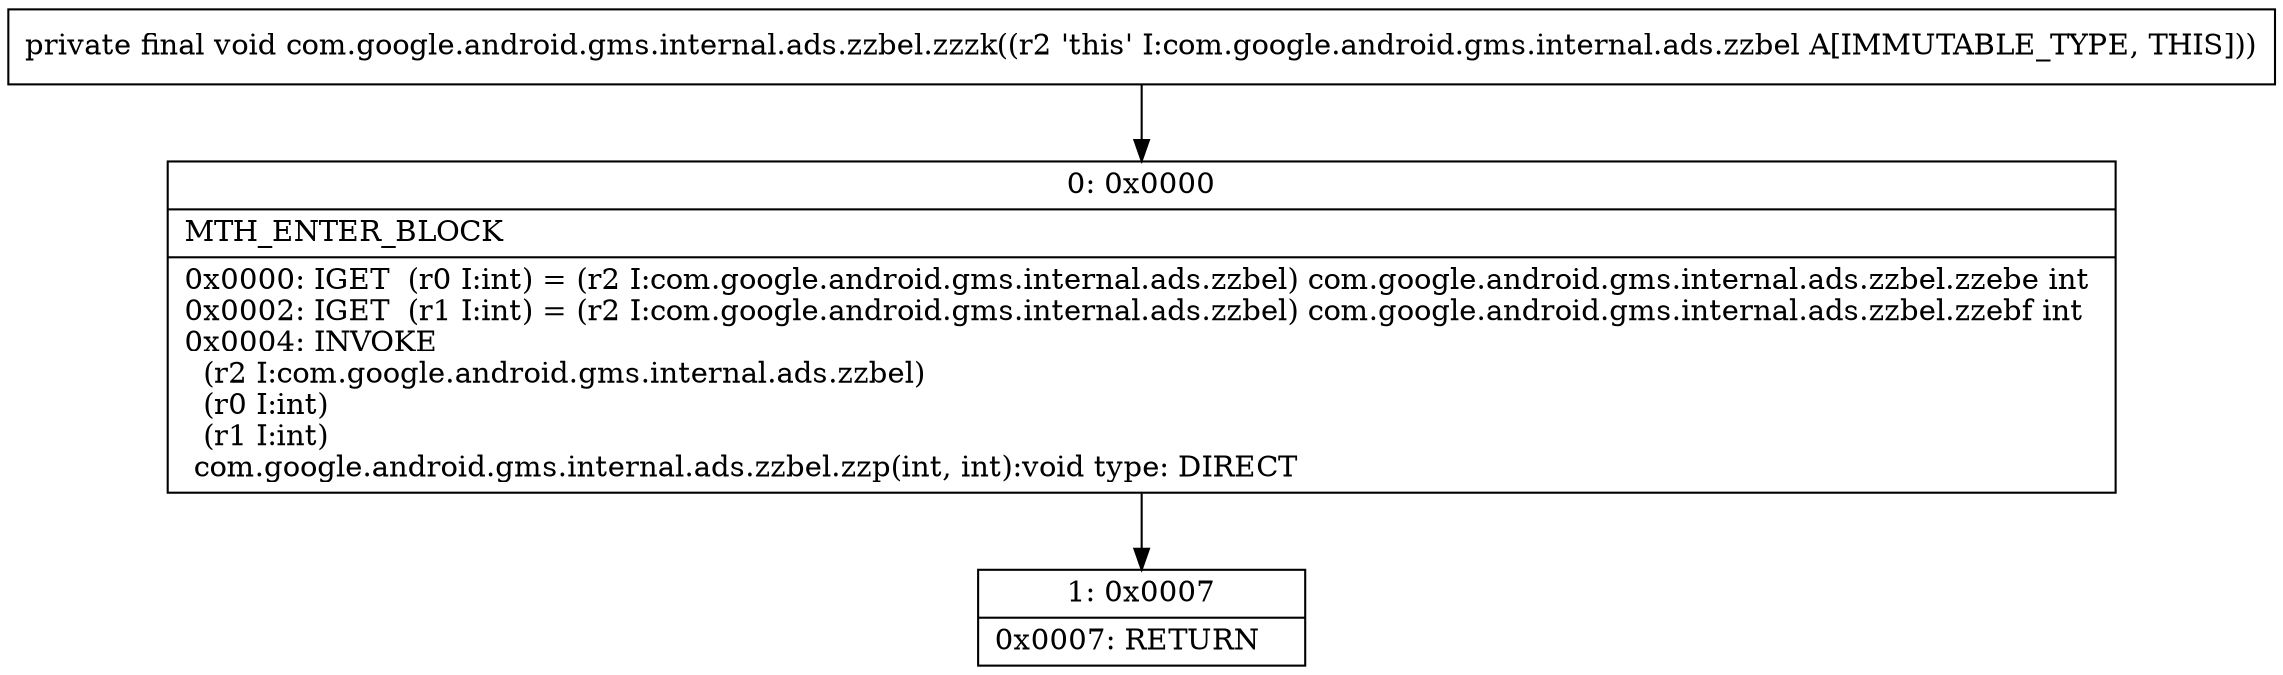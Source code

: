 digraph "CFG forcom.google.android.gms.internal.ads.zzbel.zzzk()V" {
Node_0 [shape=record,label="{0\:\ 0x0000|MTH_ENTER_BLOCK\l|0x0000: IGET  (r0 I:int) = (r2 I:com.google.android.gms.internal.ads.zzbel) com.google.android.gms.internal.ads.zzbel.zzebe int \l0x0002: IGET  (r1 I:int) = (r2 I:com.google.android.gms.internal.ads.zzbel) com.google.android.gms.internal.ads.zzbel.zzebf int \l0x0004: INVOKE  \l  (r2 I:com.google.android.gms.internal.ads.zzbel)\l  (r0 I:int)\l  (r1 I:int)\l com.google.android.gms.internal.ads.zzbel.zzp(int, int):void type: DIRECT \l}"];
Node_1 [shape=record,label="{1\:\ 0x0007|0x0007: RETURN   \l}"];
MethodNode[shape=record,label="{private final void com.google.android.gms.internal.ads.zzbel.zzzk((r2 'this' I:com.google.android.gms.internal.ads.zzbel A[IMMUTABLE_TYPE, THIS])) }"];
MethodNode -> Node_0;
Node_0 -> Node_1;
}

